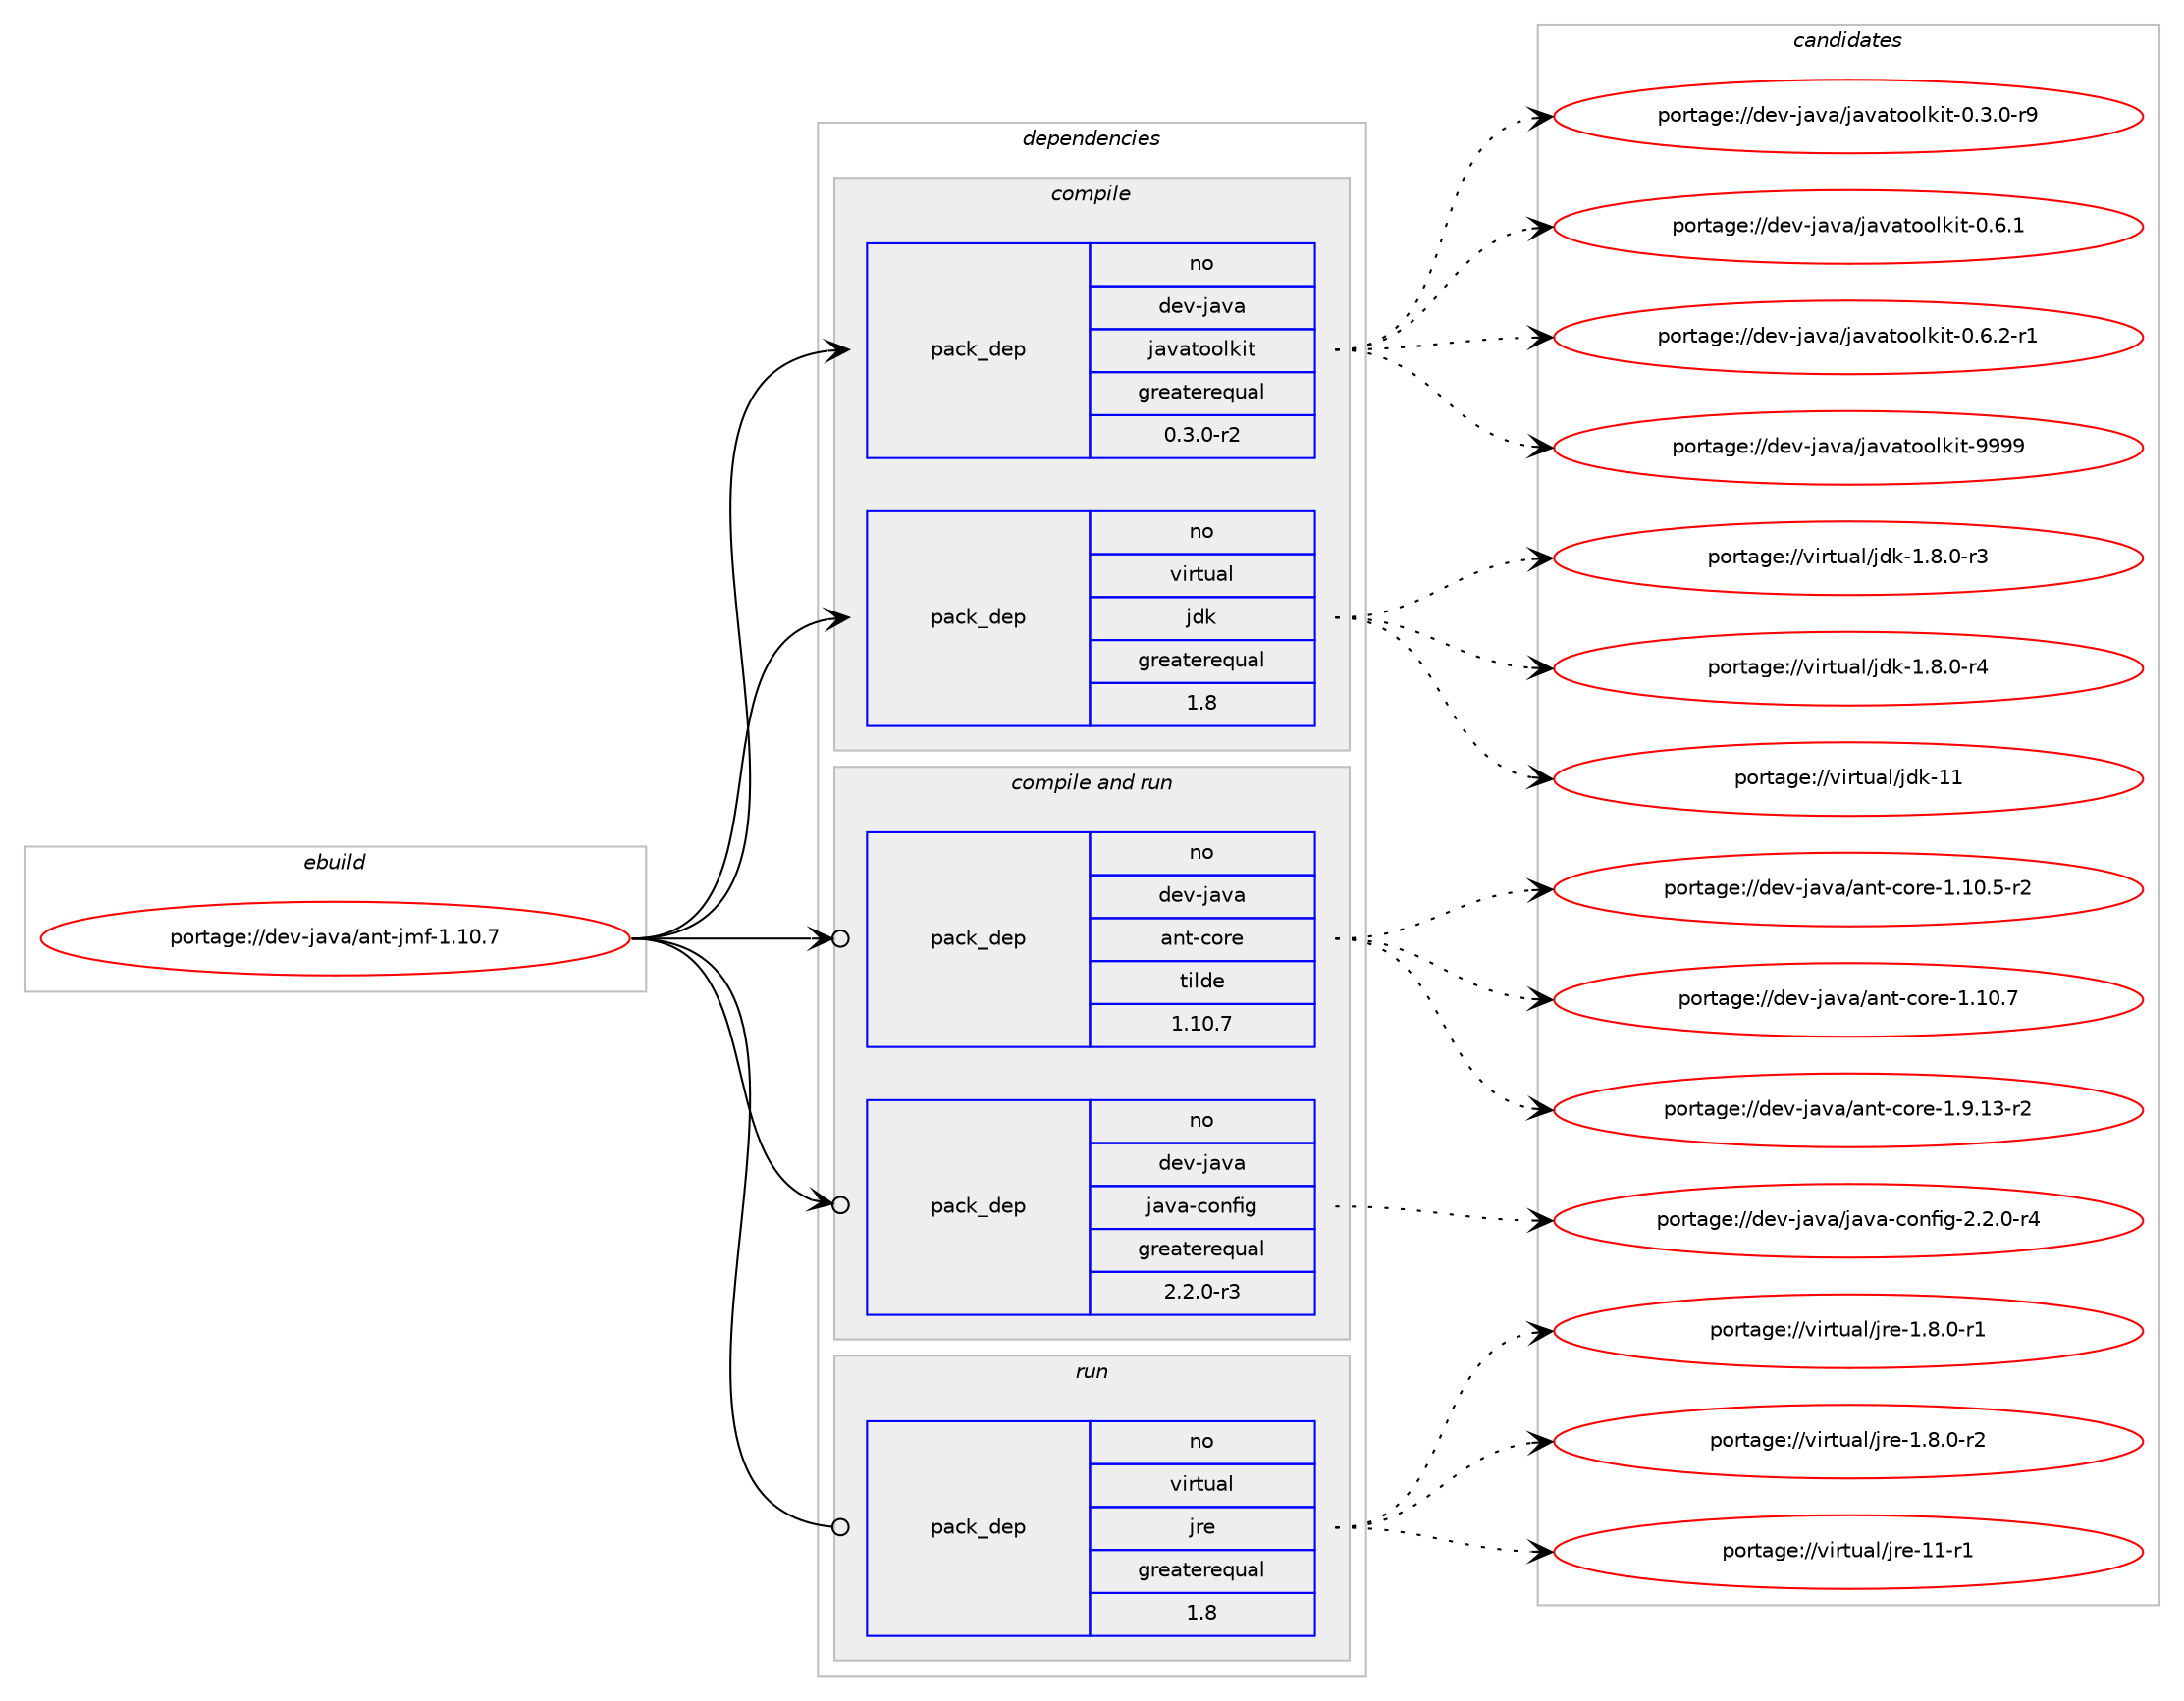 digraph prolog {

# *************
# Graph options
# *************

newrank=true;
concentrate=true;
compound=true;
graph [rankdir=LR,fontname=Helvetica,fontsize=10,ranksep=1.5];#, ranksep=2.5, nodesep=0.2];
edge  [arrowhead=vee];
node  [fontname=Helvetica,fontsize=10];

# **********
# The ebuild
# **********

subgraph cluster_leftcol {
color=gray;
rank=same;
label=<<i>ebuild</i>>;
id [label="portage://dev-java/ant-jmf-1.10.7", color=red, width=4, href="../dev-java/ant-jmf-1.10.7.svg"];
}

# ****************
# The dependencies
# ****************

subgraph cluster_midcol {
color=gray;
label=<<i>dependencies</i>>;
subgraph cluster_compile {
fillcolor="#eeeeee";
style=filled;
label=<<i>compile</i>>;
subgraph pack65563 {
dependency86272 [label=<<TABLE BORDER="0" CELLBORDER="1" CELLSPACING="0" CELLPADDING="4" WIDTH="220"><TR><TD ROWSPAN="6" CELLPADDING="30">pack_dep</TD></TR><TR><TD WIDTH="110">no</TD></TR><TR><TD>dev-java</TD></TR><TR><TD>javatoolkit</TD></TR><TR><TD>greaterequal</TD></TR><TR><TD>0.3.0-r2</TD></TR></TABLE>>, shape=none, color=blue];
}
id:e -> dependency86272:w [weight=20,style="solid",arrowhead="vee"];
subgraph pack65564 {
dependency86273 [label=<<TABLE BORDER="0" CELLBORDER="1" CELLSPACING="0" CELLPADDING="4" WIDTH="220"><TR><TD ROWSPAN="6" CELLPADDING="30">pack_dep</TD></TR><TR><TD WIDTH="110">no</TD></TR><TR><TD>virtual</TD></TR><TR><TD>jdk</TD></TR><TR><TD>greaterequal</TD></TR><TR><TD>1.8</TD></TR></TABLE>>, shape=none, color=blue];
}
id:e -> dependency86273:w [weight=20,style="solid",arrowhead="vee"];
}
subgraph cluster_compileandrun {
fillcolor="#eeeeee";
style=filled;
label=<<i>compile and run</i>>;
subgraph pack65565 {
dependency86274 [label=<<TABLE BORDER="0" CELLBORDER="1" CELLSPACING="0" CELLPADDING="4" WIDTH="220"><TR><TD ROWSPAN="6" CELLPADDING="30">pack_dep</TD></TR><TR><TD WIDTH="110">no</TD></TR><TR><TD>dev-java</TD></TR><TR><TD>ant-core</TD></TR><TR><TD>tilde</TD></TR><TR><TD>1.10.7</TD></TR></TABLE>>, shape=none, color=blue];
}
id:e -> dependency86274:w [weight=20,style="solid",arrowhead="odotvee"];
subgraph pack65566 {
dependency86275 [label=<<TABLE BORDER="0" CELLBORDER="1" CELLSPACING="0" CELLPADDING="4" WIDTH="220"><TR><TD ROWSPAN="6" CELLPADDING="30">pack_dep</TD></TR><TR><TD WIDTH="110">no</TD></TR><TR><TD>dev-java</TD></TR><TR><TD>java-config</TD></TR><TR><TD>greaterequal</TD></TR><TR><TD>2.2.0-r3</TD></TR></TABLE>>, shape=none, color=blue];
}
id:e -> dependency86275:w [weight=20,style="solid",arrowhead="odotvee"];
}
subgraph cluster_run {
fillcolor="#eeeeee";
style=filled;
label=<<i>run</i>>;
subgraph pack65567 {
dependency86276 [label=<<TABLE BORDER="0" CELLBORDER="1" CELLSPACING="0" CELLPADDING="4" WIDTH="220"><TR><TD ROWSPAN="6" CELLPADDING="30">pack_dep</TD></TR><TR><TD WIDTH="110">no</TD></TR><TR><TD>virtual</TD></TR><TR><TD>jre</TD></TR><TR><TD>greaterequal</TD></TR><TR><TD>1.8</TD></TR></TABLE>>, shape=none, color=blue];
}
id:e -> dependency86276:w [weight=20,style="solid",arrowhead="odot"];
}
}

# **************
# The candidates
# **************

subgraph cluster_choices {
rank=same;
color=gray;
label=<<i>candidates</i>>;

subgraph choice65563 {
color=black;
nodesep=1;
choiceportage1001011184510697118974710697118971161111111081071051164548465146484511457 [label="portage://dev-java/javatoolkit-0.3.0-r9", color=red, width=4,href="../dev-java/javatoolkit-0.3.0-r9.svg"];
choiceportage100101118451069711897471069711897116111111108107105116454846544649 [label="portage://dev-java/javatoolkit-0.6.1", color=red, width=4,href="../dev-java/javatoolkit-0.6.1.svg"];
choiceportage1001011184510697118974710697118971161111111081071051164548465446504511449 [label="portage://dev-java/javatoolkit-0.6.2-r1", color=red, width=4,href="../dev-java/javatoolkit-0.6.2-r1.svg"];
choiceportage1001011184510697118974710697118971161111111081071051164557575757 [label="portage://dev-java/javatoolkit-9999", color=red, width=4,href="../dev-java/javatoolkit-9999.svg"];
dependency86272:e -> choiceportage1001011184510697118974710697118971161111111081071051164548465146484511457:w [style=dotted,weight="100"];
dependency86272:e -> choiceportage100101118451069711897471069711897116111111108107105116454846544649:w [style=dotted,weight="100"];
dependency86272:e -> choiceportage1001011184510697118974710697118971161111111081071051164548465446504511449:w [style=dotted,weight="100"];
dependency86272:e -> choiceportage1001011184510697118974710697118971161111111081071051164557575757:w [style=dotted,weight="100"];
}
subgraph choice65564 {
color=black;
nodesep=1;
choiceportage11810511411611797108471061001074549465646484511451 [label="portage://virtual/jdk-1.8.0-r3", color=red, width=4,href="../virtual/jdk-1.8.0-r3.svg"];
choiceportage11810511411611797108471061001074549465646484511452 [label="portage://virtual/jdk-1.8.0-r4", color=red, width=4,href="../virtual/jdk-1.8.0-r4.svg"];
choiceportage1181051141161179710847106100107454949 [label="portage://virtual/jdk-11", color=red, width=4,href="../virtual/jdk-11.svg"];
dependency86273:e -> choiceportage11810511411611797108471061001074549465646484511451:w [style=dotted,weight="100"];
dependency86273:e -> choiceportage11810511411611797108471061001074549465646484511452:w [style=dotted,weight="100"];
dependency86273:e -> choiceportage1181051141161179710847106100107454949:w [style=dotted,weight="100"];
}
subgraph choice65565 {
color=black;
nodesep=1;
choiceportage10010111845106971189747971101164599111114101454946494846534511450 [label="portage://dev-java/ant-core-1.10.5-r2", color=red, width=4,href="../dev-java/ant-core-1.10.5-r2.svg"];
choiceportage1001011184510697118974797110116459911111410145494649484655 [label="portage://dev-java/ant-core-1.10.7", color=red, width=4,href="../dev-java/ant-core-1.10.7.svg"];
choiceportage10010111845106971189747971101164599111114101454946574649514511450 [label="portage://dev-java/ant-core-1.9.13-r2", color=red, width=4,href="../dev-java/ant-core-1.9.13-r2.svg"];
dependency86274:e -> choiceportage10010111845106971189747971101164599111114101454946494846534511450:w [style=dotted,weight="100"];
dependency86274:e -> choiceportage1001011184510697118974797110116459911111410145494649484655:w [style=dotted,weight="100"];
dependency86274:e -> choiceportage10010111845106971189747971101164599111114101454946574649514511450:w [style=dotted,weight="100"];
}
subgraph choice65566 {
color=black;
nodesep=1;
choiceportage10010111845106971189747106971189745991111101021051034550465046484511452 [label="portage://dev-java/java-config-2.2.0-r4", color=red, width=4,href="../dev-java/java-config-2.2.0-r4.svg"];
dependency86275:e -> choiceportage10010111845106971189747106971189745991111101021051034550465046484511452:w [style=dotted,weight="100"];
}
subgraph choice65567 {
color=black;
nodesep=1;
choiceportage11810511411611797108471061141014549465646484511449 [label="portage://virtual/jre-1.8.0-r1", color=red, width=4,href="../virtual/jre-1.8.0-r1.svg"];
choiceportage11810511411611797108471061141014549465646484511450 [label="portage://virtual/jre-1.8.0-r2", color=red, width=4,href="../virtual/jre-1.8.0-r2.svg"];
choiceportage11810511411611797108471061141014549494511449 [label="portage://virtual/jre-11-r1", color=red, width=4,href="../virtual/jre-11-r1.svg"];
dependency86276:e -> choiceportage11810511411611797108471061141014549465646484511449:w [style=dotted,weight="100"];
dependency86276:e -> choiceportage11810511411611797108471061141014549465646484511450:w [style=dotted,weight="100"];
dependency86276:e -> choiceportage11810511411611797108471061141014549494511449:w [style=dotted,weight="100"];
}
}

}

